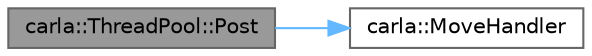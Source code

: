 digraph "carla::ThreadPool::Post"
{
 // INTERACTIVE_SVG=YES
 // LATEX_PDF_SIZE
  bgcolor="transparent";
  edge [fontname=Helvetica,fontsize=10,labelfontname=Helvetica,labelfontsize=10];
  node [fontname=Helvetica,fontsize=10,shape=box,height=0.2,width=0.4];
  rankdir="LR";
  Node1 [id="Node000001",label="carla::ThreadPool::Post",height=0.2,width=0.4,color="gray40", fillcolor="grey60", style="filled", fontcolor="black",tooltip="Post a task to the pool."];
  Node1 -> Node2 [id="edge1_Node000001_Node000002",color="steelblue1",style="solid",tooltip=" "];
  Node2 [id="Node000002",label="carla::MoveHandler",height=0.2,width=0.4,color="grey40", fillcolor="white", style="filled",URL="$d9/d36/namespacecarla.html#acd3cdf36e0ce00b21de5747a97581094",tooltip="Hack to trick asio into accepting move-only handlers, if the handler were actually copied it would re..."];
}
